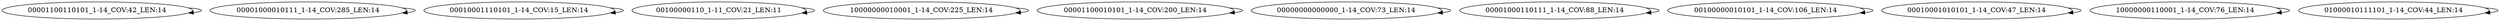 digraph G {
    "00001100110101_1-14_COV:42_LEN:14" -> "00001100110101_1-14_COV:42_LEN:14";
    "00001000010111_1-14_COV:285_LEN:14" -> "00001000010111_1-14_COV:285_LEN:14";
    "00010001110101_1-14_COV:15_LEN:14" -> "00010001110101_1-14_COV:15_LEN:14";
    "00100000110_1-11_COV:21_LEN:11" -> "00100000110_1-11_COV:21_LEN:11";
    "10000000010001_1-14_COV:225_LEN:14" -> "10000000010001_1-14_COV:225_LEN:14";
    "00001100010101_1-14_COV:200_LEN:14" -> "00001100010101_1-14_COV:200_LEN:14";
    "00000000000000_1-14_COV:73_LEN:14" -> "00000000000000_1-14_COV:73_LEN:14";
    "00001000110111_1-14_COV:88_LEN:14" -> "00001000110111_1-14_COV:88_LEN:14";
    "00100000010101_1-14_COV:106_LEN:14" -> "00100000010101_1-14_COV:106_LEN:14";
    "00010001010101_1-14_COV:47_LEN:14" -> "00010001010101_1-14_COV:47_LEN:14";
    "10000000110001_1-14_COV:76_LEN:14" -> "10000000110001_1-14_COV:76_LEN:14";
    "01000010111101_1-14_COV:44_LEN:14" -> "01000010111101_1-14_COV:44_LEN:14";
}
